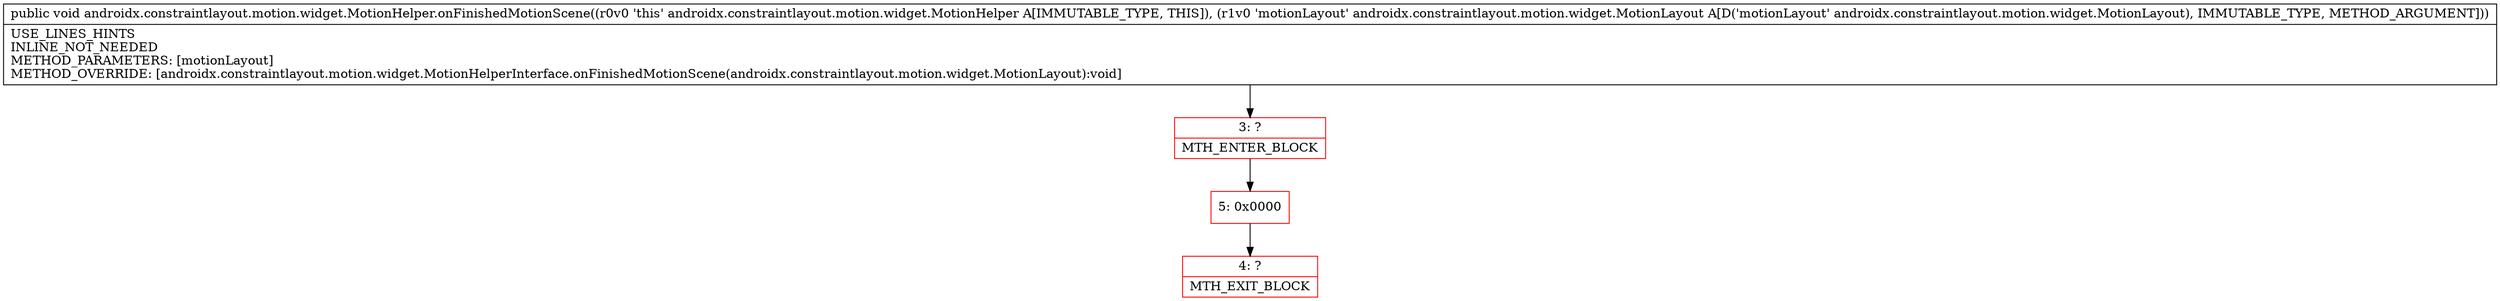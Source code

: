 digraph "CFG forandroidx.constraintlayout.motion.widget.MotionHelper.onFinishedMotionScene(Landroidx\/constraintlayout\/motion\/widget\/MotionLayout;)V" {
subgraph cluster_Region_175264713 {
label = "R(0)";
node [shape=record,color=blue];
}
Node_3 [shape=record,color=red,label="{3\:\ ?|MTH_ENTER_BLOCK\l}"];
Node_5 [shape=record,color=red,label="{5\:\ 0x0000}"];
Node_4 [shape=record,color=red,label="{4\:\ ?|MTH_EXIT_BLOCK\l}"];
MethodNode[shape=record,label="{public void androidx.constraintlayout.motion.widget.MotionHelper.onFinishedMotionScene((r0v0 'this' androidx.constraintlayout.motion.widget.MotionHelper A[IMMUTABLE_TYPE, THIS]), (r1v0 'motionLayout' androidx.constraintlayout.motion.widget.MotionLayout A[D('motionLayout' androidx.constraintlayout.motion.widget.MotionLayout), IMMUTABLE_TYPE, METHOD_ARGUMENT]))  | USE_LINES_HINTS\lINLINE_NOT_NEEDED\lMETHOD_PARAMETERS: [motionLayout]\lMETHOD_OVERRIDE: [androidx.constraintlayout.motion.widget.MotionHelperInterface.onFinishedMotionScene(androidx.constraintlayout.motion.widget.MotionLayout):void]\l}"];
MethodNode -> Node_3;Node_3 -> Node_5;
Node_5 -> Node_4;
}

